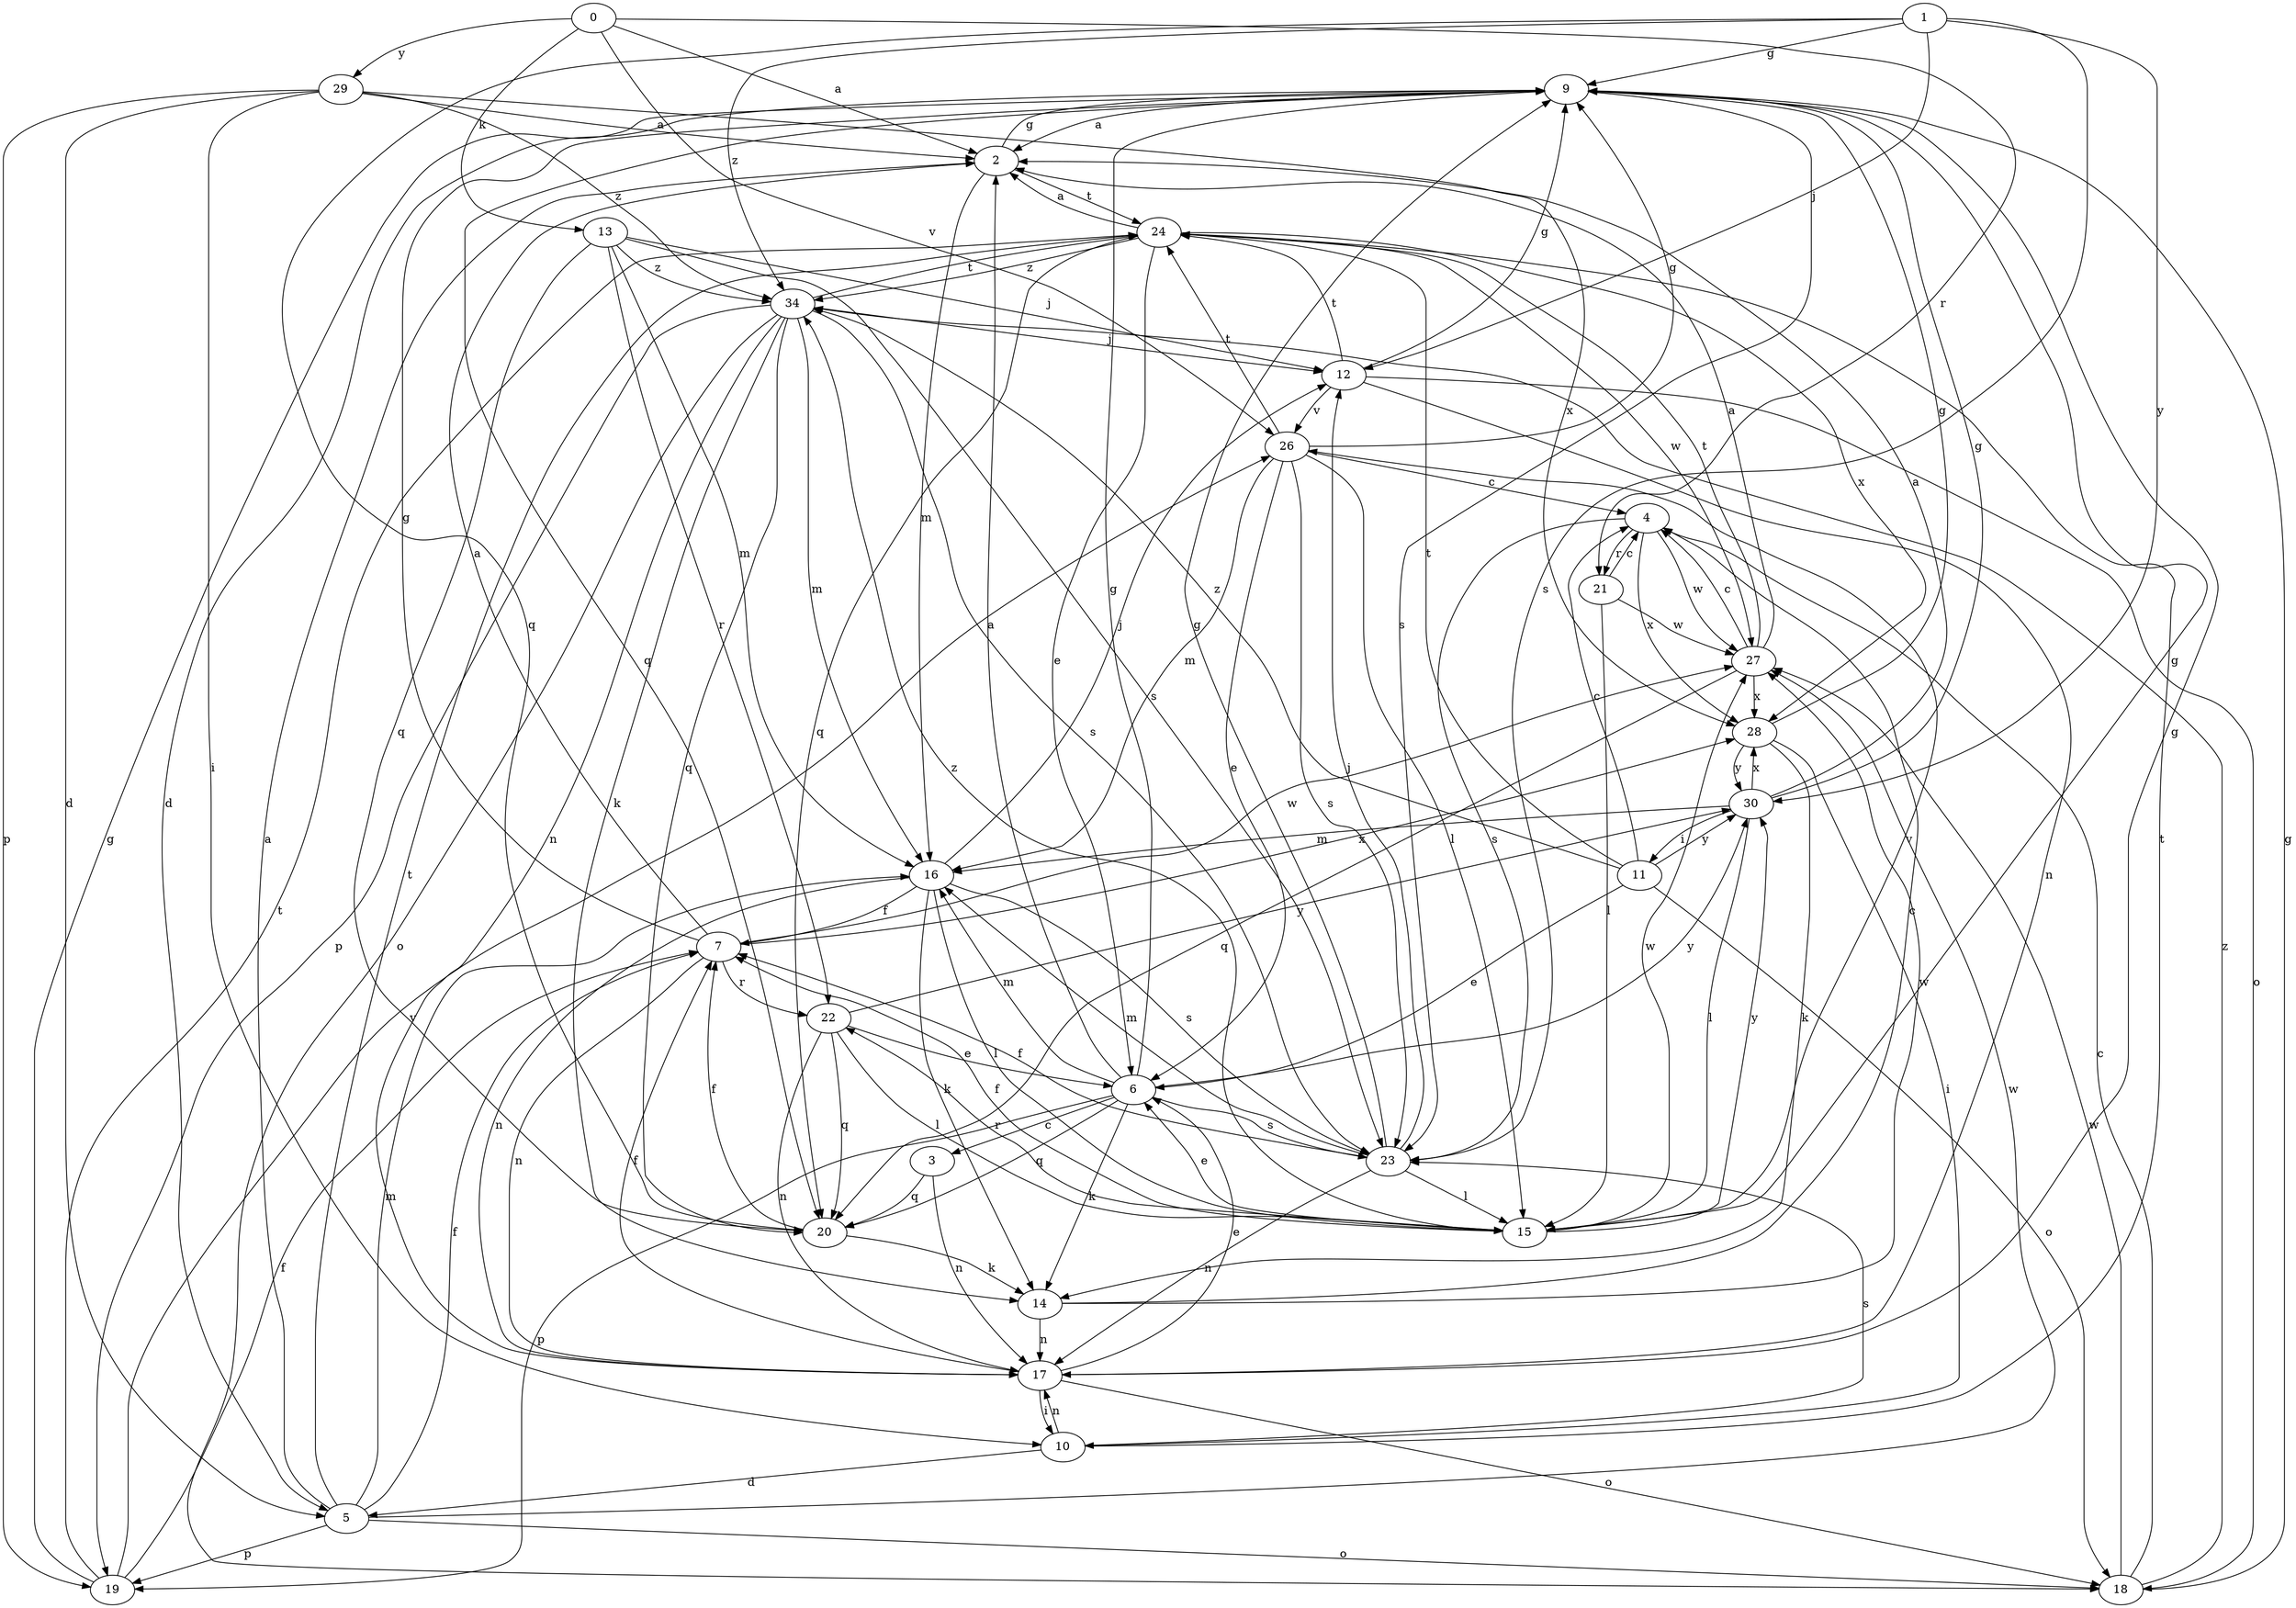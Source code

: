 strict digraph  {
1;
0;
2;
3;
4;
5;
6;
7;
9;
10;
11;
12;
13;
14;
15;
16;
17;
18;
19;
20;
21;
22;
23;
24;
26;
27;
28;
29;
30;
34;
1 -> 9  [label=g];
1 -> 12  [label=j];
1 -> 20  [label=q];
1 -> 23  [label=s];
1 -> 30  [label=y];
1 -> 34  [label=z];
0 -> 2  [label=a];
0 -> 13  [label=k];
0 -> 21  [label=r];
0 -> 26  [label=v];
0 -> 29  [label=y];
2 -> 9  [label=g];
2 -> 16  [label=m];
2 -> 24  [label=t];
3 -> 17  [label=n];
3 -> 20  [label=q];
4 -> 21  [label=r];
4 -> 23  [label=s];
4 -> 27  [label=w];
4 -> 28  [label=x];
5 -> 2  [label=a];
5 -> 7  [label=f];
5 -> 16  [label=m];
5 -> 18  [label=o];
5 -> 19  [label=p];
5 -> 24  [label=t];
5 -> 27  [label=w];
6 -> 2  [label=a];
6 -> 3  [label=c];
6 -> 9  [label=g];
6 -> 14  [label=k];
6 -> 16  [label=m];
6 -> 19  [label=p];
6 -> 20  [label=q];
6 -> 23  [label=s];
6 -> 30  [label=y];
7 -> 2  [label=a];
7 -> 9  [label=g];
7 -> 17  [label=n];
7 -> 22  [label=r];
7 -> 27  [label=w];
7 -> 28  [label=x];
9 -> 2  [label=a];
9 -> 5  [label=d];
9 -> 20  [label=q];
9 -> 23  [label=s];
10 -> 5  [label=d];
10 -> 17  [label=n];
10 -> 23  [label=s];
10 -> 24  [label=t];
11 -> 4  [label=c];
11 -> 6  [label=e];
11 -> 18  [label=o];
11 -> 24  [label=t];
11 -> 30  [label=y];
11 -> 34  [label=z];
12 -> 9  [label=g];
12 -> 17  [label=n];
12 -> 18  [label=o];
12 -> 24  [label=t];
12 -> 26  [label=v];
13 -> 12  [label=j];
13 -> 16  [label=m];
13 -> 20  [label=q];
13 -> 22  [label=r];
13 -> 23  [label=s];
13 -> 34  [label=z];
14 -> 4  [label=c];
14 -> 17  [label=n];
14 -> 27  [label=w];
15 -> 6  [label=e];
15 -> 7  [label=f];
15 -> 9  [label=g];
15 -> 22  [label=r];
15 -> 26  [label=v];
15 -> 27  [label=w];
15 -> 30  [label=y];
15 -> 34  [label=z];
16 -> 7  [label=f];
16 -> 12  [label=j];
16 -> 14  [label=k];
16 -> 15  [label=l];
16 -> 17  [label=n];
16 -> 23  [label=s];
17 -> 6  [label=e];
17 -> 7  [label=f];
17 -> 9  [label=g];
17 -> 10  [label=i];
17 -> 18  [label=o];
18 -> 4  [label=c];
18 -> 9  [label=g];
18 -> 27  [label=w];
18 -> 34  [label=z];
19 -> 7  [label=f];
19 -> 9  [label=g];
19 -> 24  [label=t];
19 -> 26  [label=v];
20 -> 7  [label=f];
20 -> 14  [label=k];
21 -> 4  [label=c];
21 -> 15  [label=l];
21 -> 27  [label=w];
22 -> 6  [label=e];
22 -> 15  [label=l];
22 -> 17  [label=n];
22 -> 20  [label=q];
22 -> 30  [label=y];
23 -> 7  [label=f];
23 -> 9  [label=g];
23 -> 12  [label=j];
23 -> 15  [label=l];
23 -> 16  [label=m];
23 -> 17  [label=n];
24 -> 2  [label=a];
24 -> 6  [label=e];
24 -> 20  [label=q];
24 -> 27  [label=w];
24 -> 28  [label=x];
24 -> 34  [label=z];
26 -> 4  [label=c];
26 -> 6  [label=e];
26 -> 9  [label=g];
26 -> 15  [label=l];
26 -> 16  [label=m];
26 -> 23  [label=s];
26 -> 24  [label=t];
27 -> 2  [label=a];
27 -> 4  [label=c];
27 -> 20  [label=q];
27 -> 24  [label=t];
27 -> 28  [label=x];
28 -> 9  [label=g];
28 -> 10  [label=i];
28 -> 14  [label=k];
28 -> 30  [label=y];
29 -> 2  [label=a];
29 -> 5  [label=d];
29 -> 10  [label=i];
29 -> 19  [label=p];
29 -> 28  [label=x];
29 -> 34  [label=z];
30 -> 2  [label=a];
30 -> 9  [label=g];
30 -> 11  [label=i];
30 -> 15  [label=l];
30 -> 16  [label=m];
30 -> 28  [label=x];
34 -> 12  [label=j];
34 -> 14  [label=k];
34 -> 16  [label=m];
34 -> 17  [label=n];
34 -> 18  [label=o];
34 -> 19  [label=p];
34 -> 20  [label=q];
34 -> 23  [label=s];
34 -> 24  [label=t];
}
